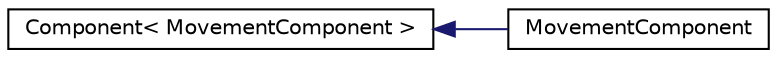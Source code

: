 digraph "Graphical Class Hierarchy"
{
  edge [fontname="Helvetica",fontsize="10",labelfontname="Helvetica",labelfontsize="10"];
  node [fontname="Helvetica",fontsize="10",shape=record];
  rankdir="LR";
  Node0 [label="Component\< MovementComponent \>",height=0.2,width=0.4,color="black", fillcolor="white", style="filled",URL="$struct_component.html"];
  Node0 -> Node1 [dir="back",color="midnightblue",fontsize="10",style="solid",fontname="Helvetica"];
  Node1 [label="MovementComponent",height=0.2,width=0.4,color="black", fillcolor="white", style="filled",URL="$struct_movement_component.html"];
}
